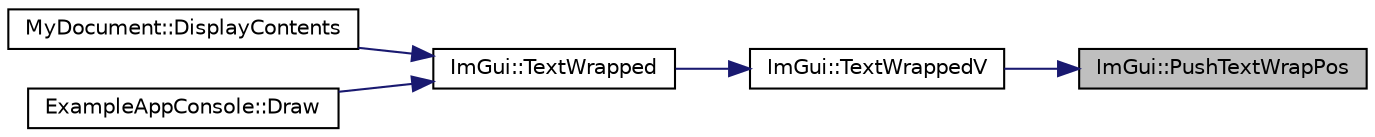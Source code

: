 digraph "ImGui::PushTextWrapPos"
{
 // LATEX_PDF_SIZE
  edge [fontname="Helvetica",fontsize="10",labelfontname="Helvetica",labelfontsize="10"];
  node [fontname="Helvetica",fontsize="10",shape=record];
  rankdir="RL";
  Node1 [label="ImGui::PushTextWrapPos",height=0.2,width=0.4,color="black", fillcolor="grey75", style="filled", fontcolor="black",tooltip=" "];
  Node1 -> Node2 [dir="back",color="midnightblue",fontsize="10",style="solid"];
  Node2 [label="ImGui::TextWrappedV",height=0.2,width=0.4,color="black", fillcolor="white", style="filled",URL="$namespace_im_gui.html#a9019a388cd0c410bcb3d3ae63a008123",tooltip=" "];
  Node2 -> Node3 [dir="back",color="midnightblue",fontsize="10",style="solid"];
  Node3 [label="ImGui::TextWrapped",height=0.2,width=0.4,color="black", fillcolor="white", style="filled",URL="$namespace_im_gui.html#ad57bb15c599e73b2ccc7c0f7de6e5823",tooltip=" "];
  Node3 -> Node4 [dir="back",color="midnightblue",fontsize="10",style="solid"];
  Node4 [label="MyDocument::DisplayContents",height=0.2,width=0.4,color="black", fillcolor="white", style="filled",URL="$struct_my_document.html#aa51e0b8e6c95b7109a507603599c05d9",tooltip=" "];
  Node3 -> Node5 [dir="back",color="midnightblue",fontsize="10",style="solid"];
  Node5 [label="ExampleAppConsole::Draw",height=0.2,width=0.4,color="black", fillcolor="white", style="filled",URL="$struct_example_app_console.html#a0518a09c7e8648dd52c7c06df19ac17a",tooltip=" "];
}
